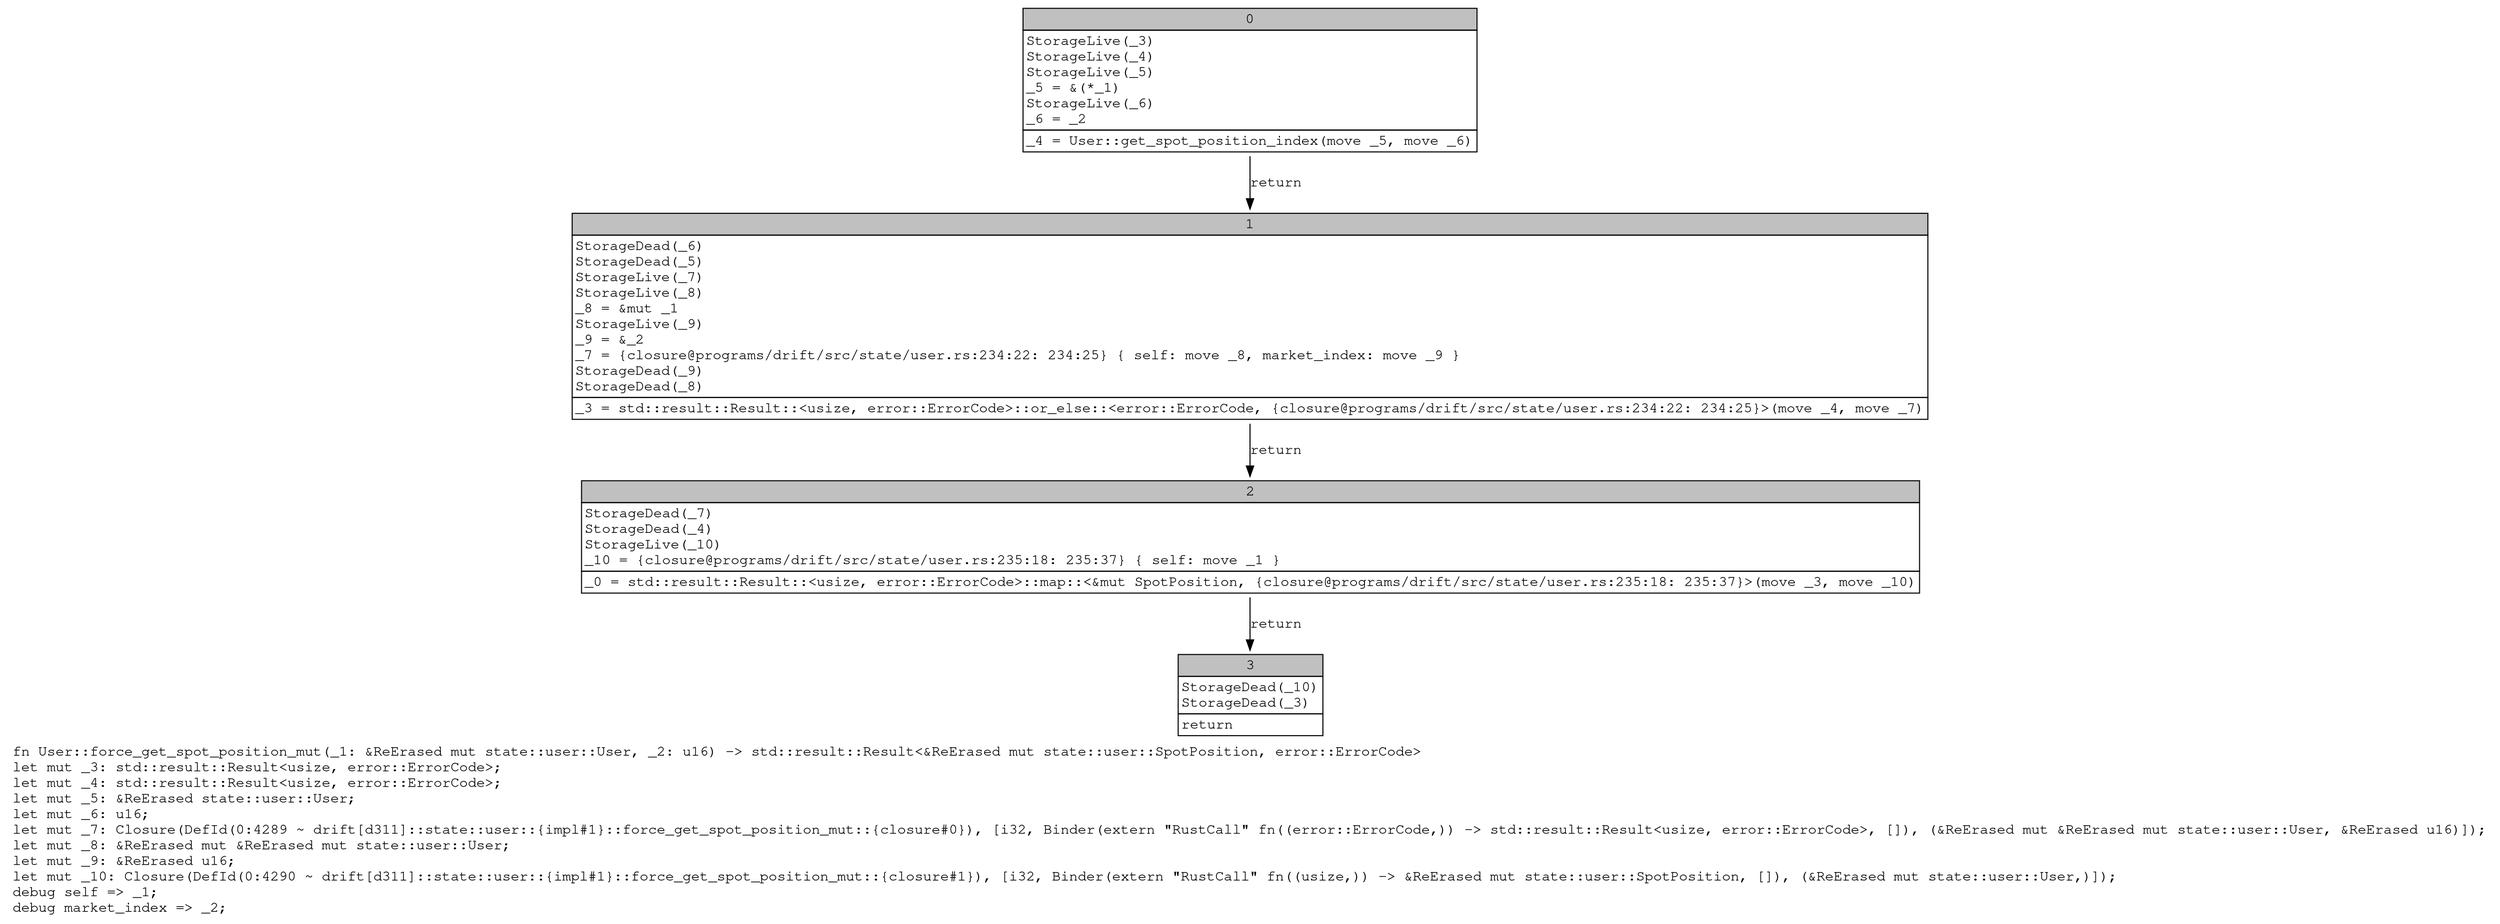 digraph Mir_0_4288 {
    graph [fontname="Courier, monospace"];
    node [fontname="Courier, monospace"];
    edge [fontname="Courier, monospace"];
    label=<fn User::force_get_spot_position_mut(_1: &amp;ReErased mut state::user::User, _2: u16) -&gt; std::result::Result&lt;&amp;ReErased mut state::user::SpotPosition, error::ErrorCode&gt;<br align="left"/>let mut _3: std::result::Result&lt;usize, error::ErrorCode&gt;;<br align="left"/>let mut _4: std::result::Result&lt;usize, error::ErrorCode&gt;;<br align="left"/>let mut _5: &amp;ReErased state::user::User;<br align="left"/>let mut _6: u16;<br align="left"/>let mut _7: Closure(DefId(0:4289 ~ drift[d311]::state::user::{impl#1}::force_get_spot_position_mut::{closure#0}), [i32, Binder(extern &quot;RustCall&quot; fn((error::ErrorCode,)) -&gt; std::result::Result&lt;usize, error::ErrorCode&gt;, []), (&amp;ReErased mut &amp;ReErased mut state::user::User, &amp;ReErased u16)]);<br align="left"/>let mut _8: &amp;ReErased mut &amp;ReErased mut state::user::User;<br align="left"/>let mut _9: &amp;ReErased u16;<br align="left"/>let mut _10: Closure(DefId(0:4290 ~ drift[d311]::state::user::{impl#1}::force_get_spot_position_mut::{closure#1}), [i32, Binder(extern &quot;RustCall&quot; fn((usize,)) -&gt; &amp;ReErased mut state::user::SpotPosition, []), (&amp;ReErased mut state::user::User,)]);<br align="left"/>debug self =&gt; _1;<br align="left"/>debug market_index =&gt; _2;<br align="left"/>>;
    bb0__0_4288 [shape="none", label=<<table border="0" cellborder="1" cellspacing="0"><tr><td bgcolor="gray" align="center" colspan="1">0</td></tr><tr><td align="left" balign="left">StorageLive(_3)<br/>StorageLive(_4)<br/>StorageLive(_5)<br/>_5 = &amp;(*_1)<br/>StorageLive(_6)<br/>_6 = _2<br/></td></tr><tr><td align="left">_4 = User::get_spot_position_index(move _5, move _6)</td></tr></table>>];
    bb1__0_4288 [shape="none", label=<<table border="0" cellborder="1" cellspacing="0"><tr><td bgcolor="gray" align="center" colspan="1">1</td></tr><tr><td align="left" balign="left">StorageDead(_6)<br/>StorageDead(_5)<br/>StorageLive(_7)<br/>StorageLive(_8)<br/>_8 = &amp;mut _1<br/>StorageLive(_9)<br/>_9 = &amp;_2<br/>_7 = {closure@programs/drift/src/state/user.rs:234:22: 234:25} { self: move _8, market_index: move _9 }<br/>StorageDead(_9)<br/>StorageDead(_8)<br/></td></tr><tr><td align="left">_3 = std::result::Result::&lt;usize, error::ErrorCode&gt;::or_else::&lt;error::ErrorCode, {closure@programs/drift/src/state/user.rs:234:22: 234:25}&gt;(move _4, move _7)</td></tr></table>>];
    bb2__0_4288 [shape="none", label=<<table border="0" cellborder="1" cellspacing="0"><tr><td bgcolor="gray" align="center" colspan="1">2</td></tr><tr><td align="left" balign="left">StorageDead(_7)<br/>StorageDead(_4)<br/>StorageLive(_10)<br/>_10 = {closure@programs/drift/src/state/user.rs:235:18: 235:37} { self: move _1 }<br/></td></tr><tr><td align="left">_0 = std::result::Result::&lt;usize, error::ErrorCode&gt;::map::&lt;&amp;mut SpotPosition, {closure@programs/drift/src/state/user.rs:235:18: 235:37}&gt;(move _3, move _10)</td></tr></table>>];
    bb3__0_4288 [shape="none", label=<<table border="0" cellborder="1" cellspacing="0"><tr><td bgcolor="gray" align="center" colspan="1">3</td></tr><tr><td align="left" balign="left">StorageDead(_10)<br/>StorageDead(_3)<br/></td></tr><tr><td align="left">return</td></tr></table>>];
    bb0__0_4288 -> bb1__0_4288 [label="return"];
    bb1__0_4288 -> bb2__0_4288 [label="return"];
    bb2__0_4288 -> bb3__0_4288 [label="return"];
}
